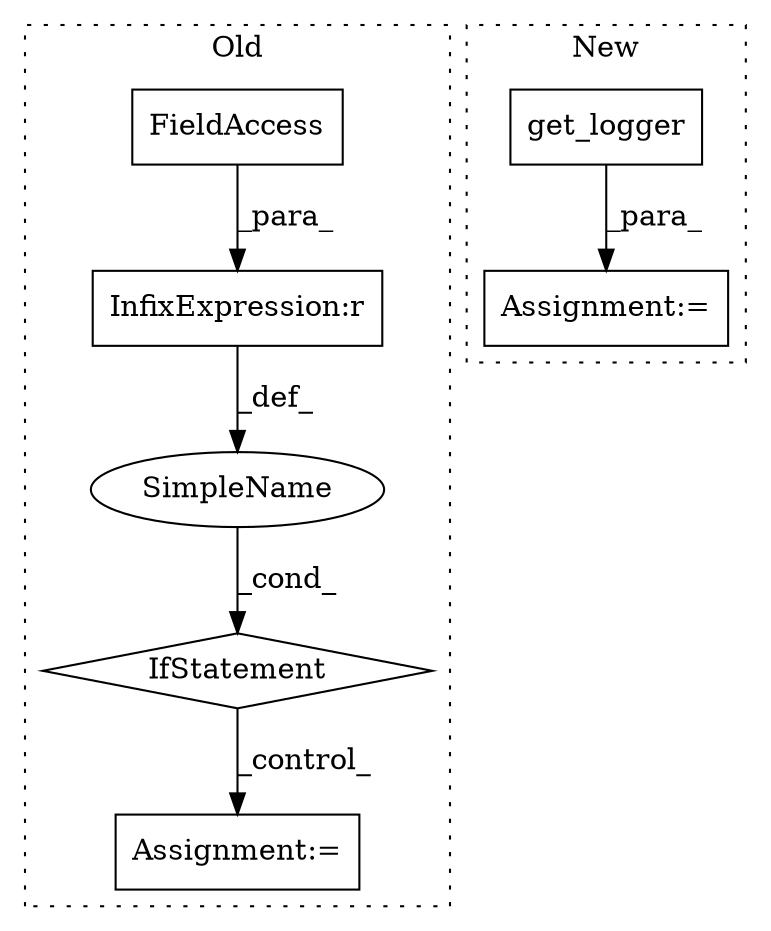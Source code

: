 digraph G {
subgraph cluster0 {
1 [label="IfStatement" a="25" s="737,790" l="4,2" shape="diamond"];
4 [label="Assignment:=" a="7" s="967,1106" l="86,2" shape="box"];
5 [label="SimpleName" a="42" s="" l="" shape="ellipse"];
6 [label="InfixExpression:r" a="27" s="752" l="4" shape="box"];
7 [label="FieldAccess" a="22" s="741" l="11" shape="box"];
label = "Old";
style="dotted";
}
subgraph cluster1 {
2 [label="get_logger" a="32" s="1876,1895" l="11,1" shape="box"];
3 [label="Assignment:=" a="7" s="1867" l="1" shape="box"];
label = "New";
style="dotted";
}
1 -> 4 [label="_control_"];
2 -> 3 [label="_para_"];
5 -> 1 [label="_cond_"];
6 -> 5 [label="_def_"];
7 -> 6 [label="_para_"];
}